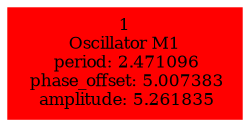  digraph g{ forcelabels=true;
1 [label=<1<BR />Oscillator M1<BR /> period: 2.471096<BR /> phase_offset: 5.007383<BR /> amplitude: 5.261835>, shape=box,color=red,style=filled,fontsize=8]; }

